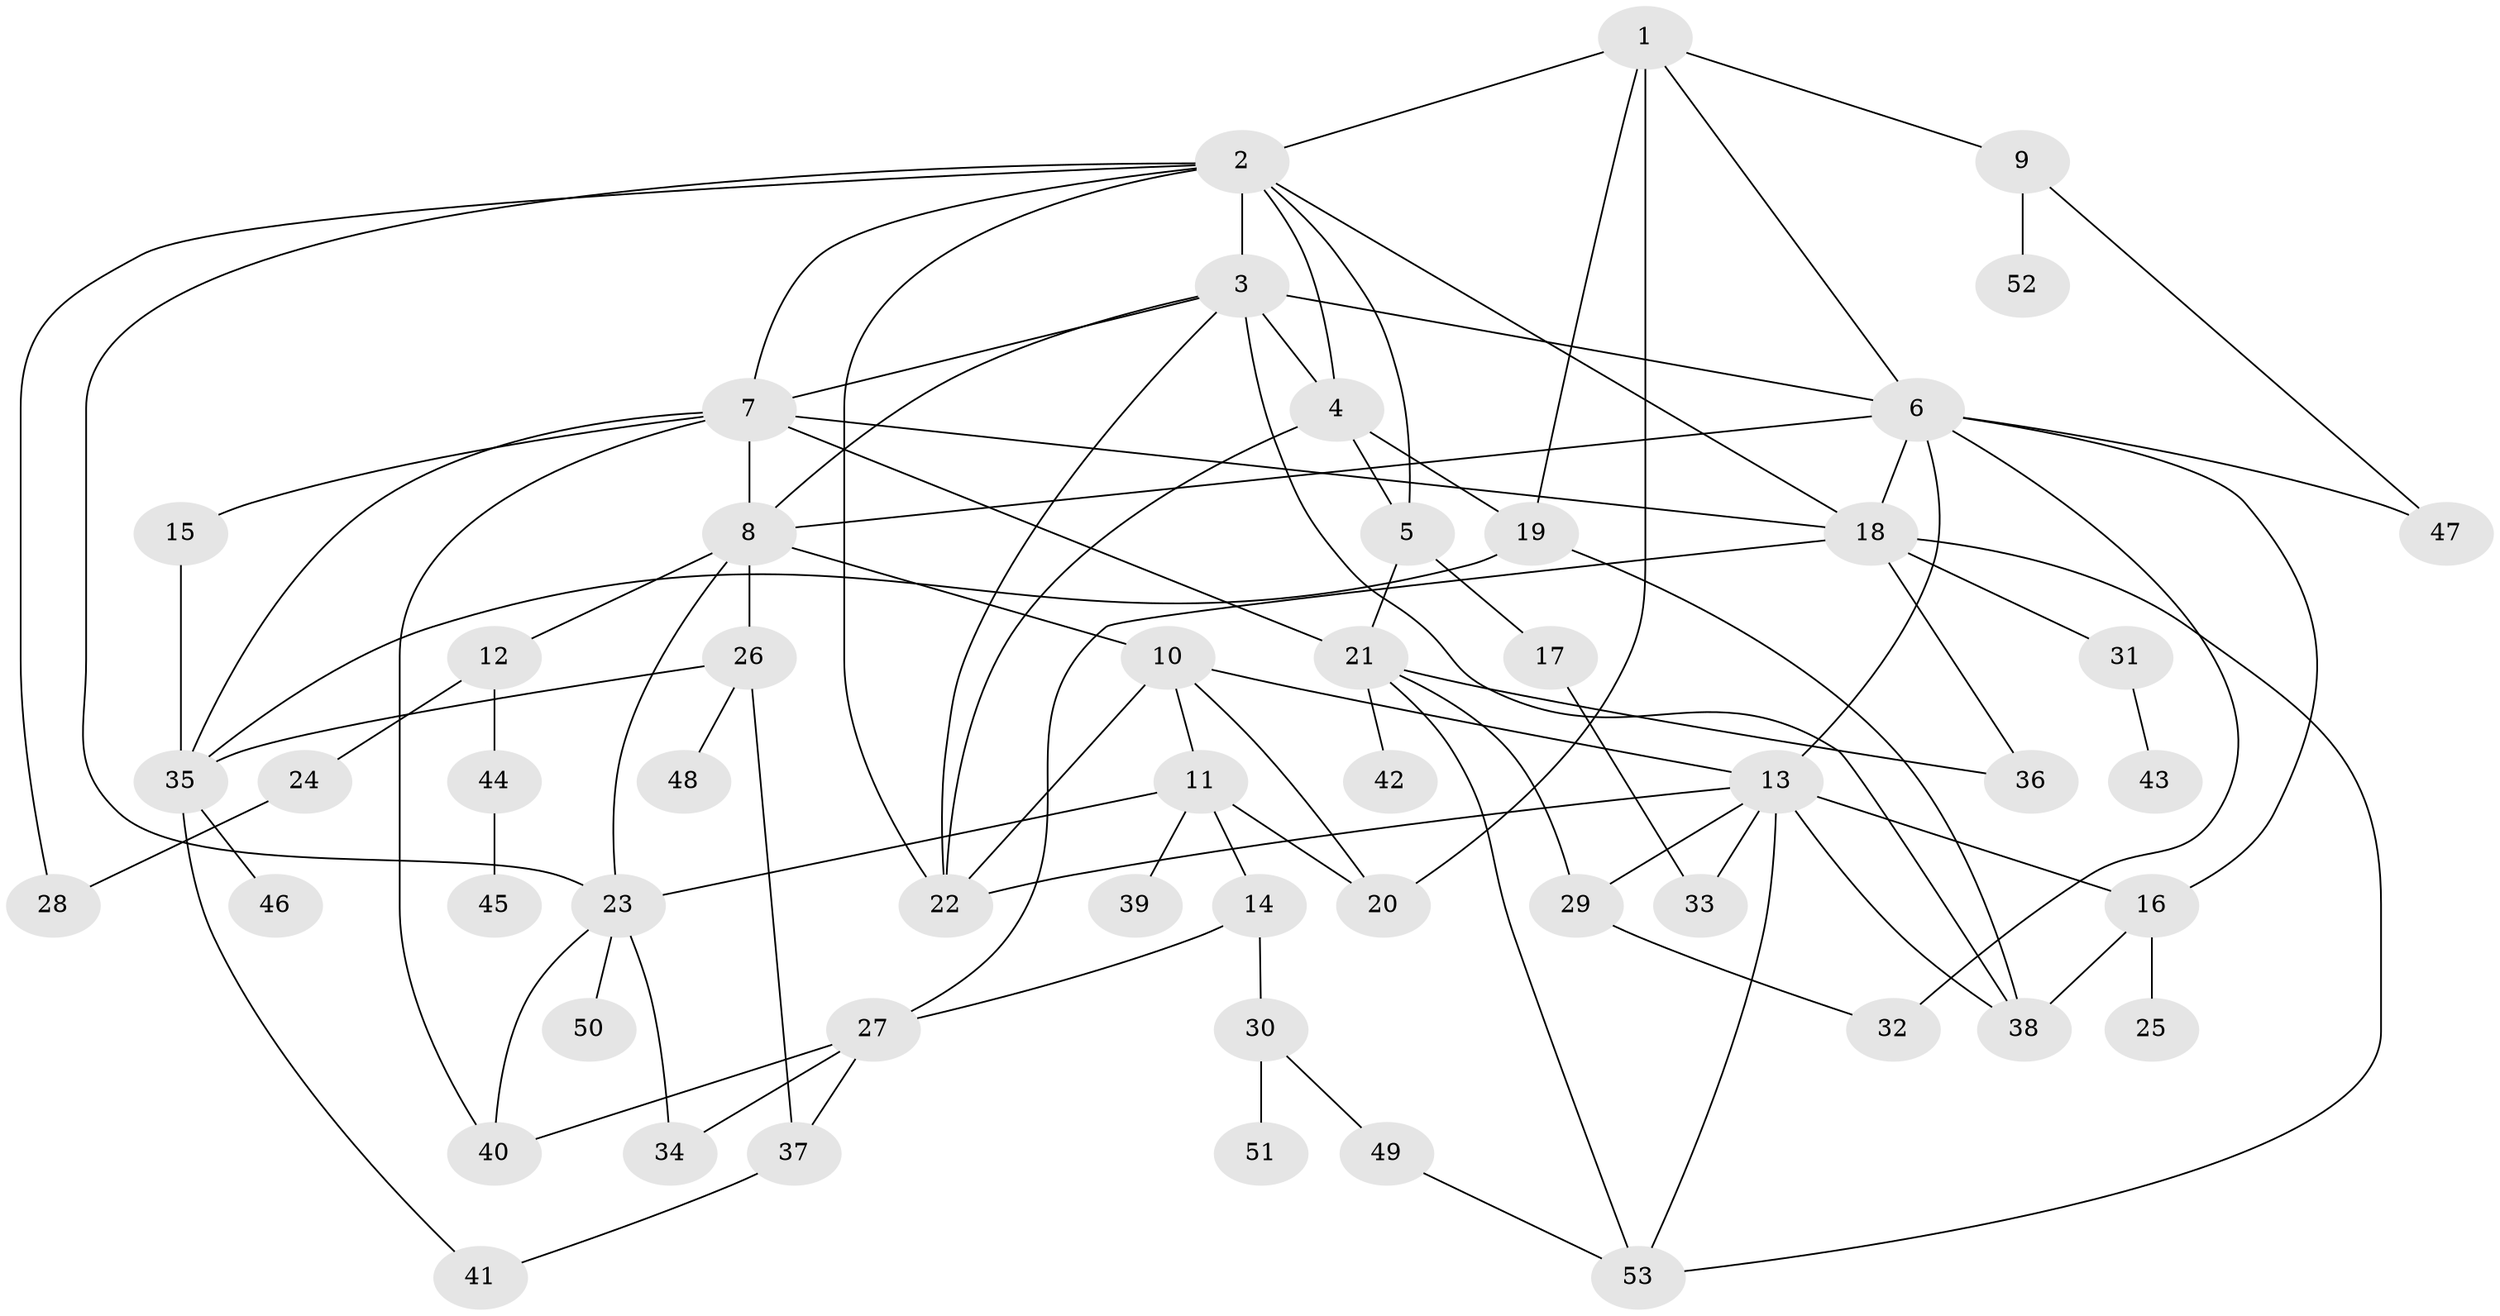 // original degree distribution, {6: 0.047619047619047616, 7: 0.047619047619047616, 1: 0.19047619047619047, 5: 0.06666666666666667, 4: 0.13333333333333333, 3: 0.26666666666666666, 2: 0.24761904761904763}
// Generated by graph-tools (version 1.1) at 2025/34/03/09/25 02:34:34]
// undirected, 53 vertices, 93 edges
graph export_dot {
graph [start="1"]
  node [color=gray90,style=filled];
  1;
  2;
  3;
  4;
  5;
  6;
  7;
  8;
  9;
  10;
  11;
  12;
  13;
  14;
  15;
  16;
  17;
  18;
  19;
  20;
  21;
  22;
  23;
  24;
  25;
  26;
  27;
  28;
  29;
  30;
  31;
  32;
  33;
  34;
  35;
  36;
  37;
  38;
  39;
  40;
  41;
  42;
  43;
  44;
  45;
  46;
  47;
  48;
  49;
  50;
  51;
  52;
  53;
  1 -- 2 [weight=1.0];
  1 -- 6 [weight=1.0];
  1 -- 9 [weight=1.0];
  1 -- 19 [weight=1.0];
  1 -- 20 [weight=1.0];
  2 -- 3 [weight=1.0];
  2 -- 4 [weight=1.0];
  2 -- 5 [weight=1.0];
  2 -- 7 [weight=1.0];
  2 -- 18 [weight=1.0];
  2 -- 22 [weight=1.0];
  2 -- 23 [weight=1.0];
  2 -- 28 [weight=1.0];
  3 -- 4 [weight=2.0];
  3 -- 6 [weight=1.0];
  3 -- 7 [weight=1.0];
  3 -- 8 [weight=1.0];
  3 -- 22 [weight=1.0];
  3 -- 38 [weight=1.0];
  4 -- 5 [weight=1.0];
  4 -- 19 [weight=1.0];
  4 -- 22 [weight=1.0];
  5 -- 17 [weight=3.0];
  5 -- 21 [weight=1.0];
  6 -- 8 [weight=1.0];
  6 -- 13 [weight=1.0];
  6 -- 16 [weight=1.0];
  6 -- 18 [weight=1.0];
  6 -- 32 [weight=1.0];
  6 -- 47 [weight=1.0];
  7 -- 8 [weight=1.0];
  7 -- 15 [weight=1.0];
  7 -- 18 [weight=1.0];
  7 -- 21 [weight=1.0];
  7 -- 35 [weight=1.0];
  7 -- 40 [weight=1.0];
  8 -- 10 [weight=2.0];
  8 -- 12 [weight=1.0];
  8 -- 23 [weight=1.0];
  8 -- 26 [weight=1.0];
  9 -- 47 [weight=1.0];
  9 -- 52 [weight=1.0];
  10 -- 11 [weight=1.0];
  10 -- 13 [weight=1.0];
  10 -- 20 [weight=1.0];
  10 -- 22 [weight=1.0];
  11 -- 14 [weight=1.0];
  11 -- 20 [weight=1.0];
  11 -- 23 [weight=1.0];
  11 -- 39 [weight=1.0];
  12 -- 24 [weight=1.0];
  12 -- 44 [weight=1.0];
  13 -- 16 [weight=1.0];
  13 -- 22 [weight=1.0];
  13 -- 29 [weight=1.0];
  13 -- 33 [weight=3.0];
  13 -- 38 [weight=1.0];
  13 -- 53 [weight=1.0];
  14 -- 27 [weight=1.0];
  14 -- 30 [weight=1.0];
  15 -- 35 [weight=1.0];
  16 -- 25 [weight=1.0];
  16 -- 38 [weight=1.0];
  17 -- 33 [weight=1.0];
  18 -- 27 [weight=1.0];
  18 -- 31 [weight=1.0];
  18 -- 36 [weight=1.0];
  18 -- 53 [weight=1.0];
  19 -- 35 [weight=1.0];
  19 -- 38 [weight=1.0];
  21 -- 29 [weight=1.0];
  21 -- 36 [weight=1.0];
  21 -- 42 [weight=1.0];
  21 -- 53 [weight=1.0];
  23 -- 34 [weight=1.0];
  23 -- 40 [weight=1.0];
  23 -- 50 [weight=1.0];
  24 -- 28 [weight=1.0];
  26 -- 35 [weight=1.0];
  26 -- 37 [weight=2.0];
  26 -- 48 [weight=1.0];
  27 -- 34 [weight=1.0];
  27 -- 37 [weight=1.0];
  27 -- 40 [weight=1.0];
  29 -- 32 [weight=1.0];
  30 -- 49 [weight=1.0];
  30 -- 51 [weight=1.0];
  31 -- 43 [weight=1.0];
  35 -- 41 [weight=1.0];
  35 -- 46 [weight=1.0];
  37 -- 41 [weight=1.0];
  44 -- 45 [weight=1.0];
  49 -- 53 [weight=1.0];
}
